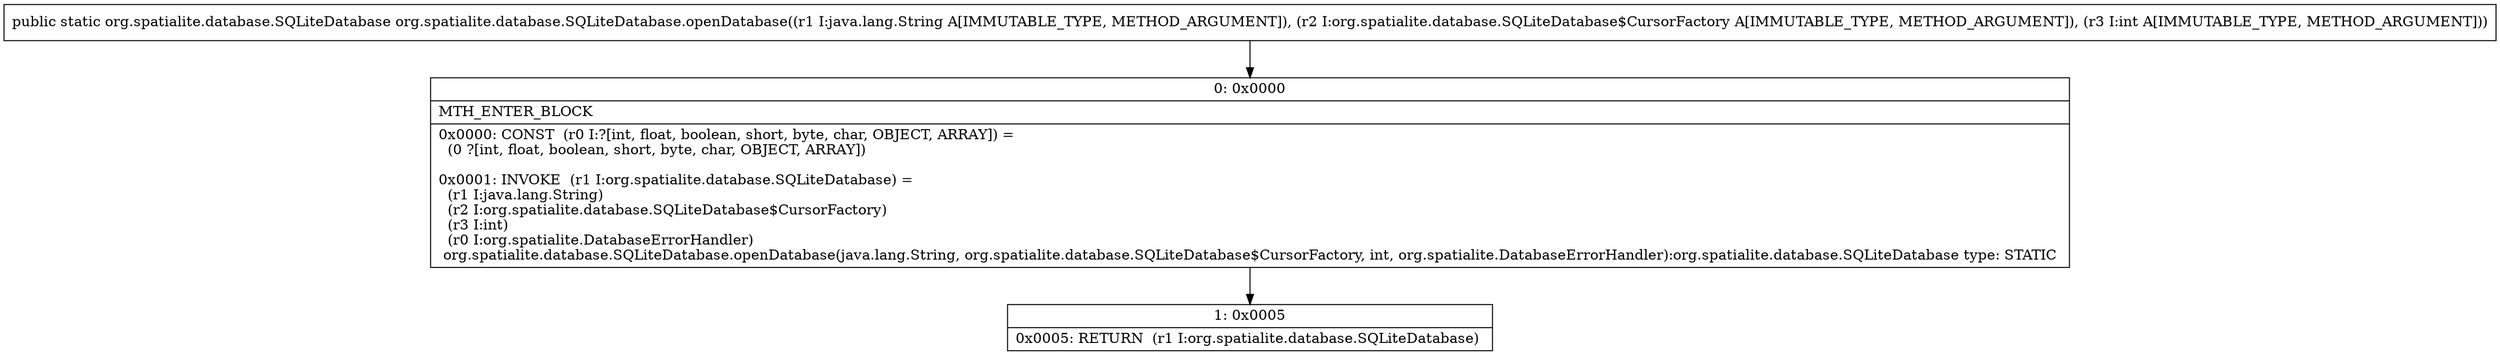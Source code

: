 digraph "CFG fororg.spatialite.database.SQLiteDatabase.openDatabase(Ljava\/lang\/String;Lorg\/spatialite\/database\/SQLiteDatabase$CursorFactory;I)Lorg\/spatialite\/database\/SQLiteDatabase;" {
Node_0 [shape=record,label="{0\:\ 0x0000|MTH_ENTER_BLOCK\l|0x0000: CONST  (r0 I:?[int, float, boolean, short, byte, char, OBJECT, ARRAY]) = \l  (0 ?[int, float, boolean, short, byte, char, OBJECT, ARRAY])\l \l0x0001: INVOKE  (r1 I:org.spatialite.database.SQLiteDatabase) = \l  (r1 I:java.lang.String)\l  (r2 I:org.spatialite.database.SQLiteDatabase$CursorFactory)\l  (r3 I:int)\l  (r0 I:org.spatialite.DatabaseErrorHandler)\l org.spatialite.database.SQLiteDatabase.openDatabase(java.lang.String, org.spatialite.database.SQLiteDatabase$CursorFactory, int, org.spatialite.DatabaseErrorHandler):org.spatialite.database.SQLiteDatabase type: STATIC \l}"];
Node_1 [shape=record,label="{1\:\ 0x0005|0x0005: RETURN  (r1 I:org.spatialite.database.SQLiteDatabase) \l}"];
MethodNode[shape=record,label="{public static org.spatialite.database.SQLiteDatabase org.spatialite.database.SQLiteDatabase.openDatabase((r1 I:java.lang.String A[IMMUTABLE_TYPE, METHOD_ARGUMENT]), (r2 I:org.spatialite.database.SQLiteDatabase$CursorFactory A[IMMUTABLE_TYPE, METHOD_ARGUMENT]), (r3 I:int A[IMMUTABLE_TYPE, METHOD_ARGUMENT])) }"];
MethodNode -> Node_0;
Node_0 -> Node_1;
}


